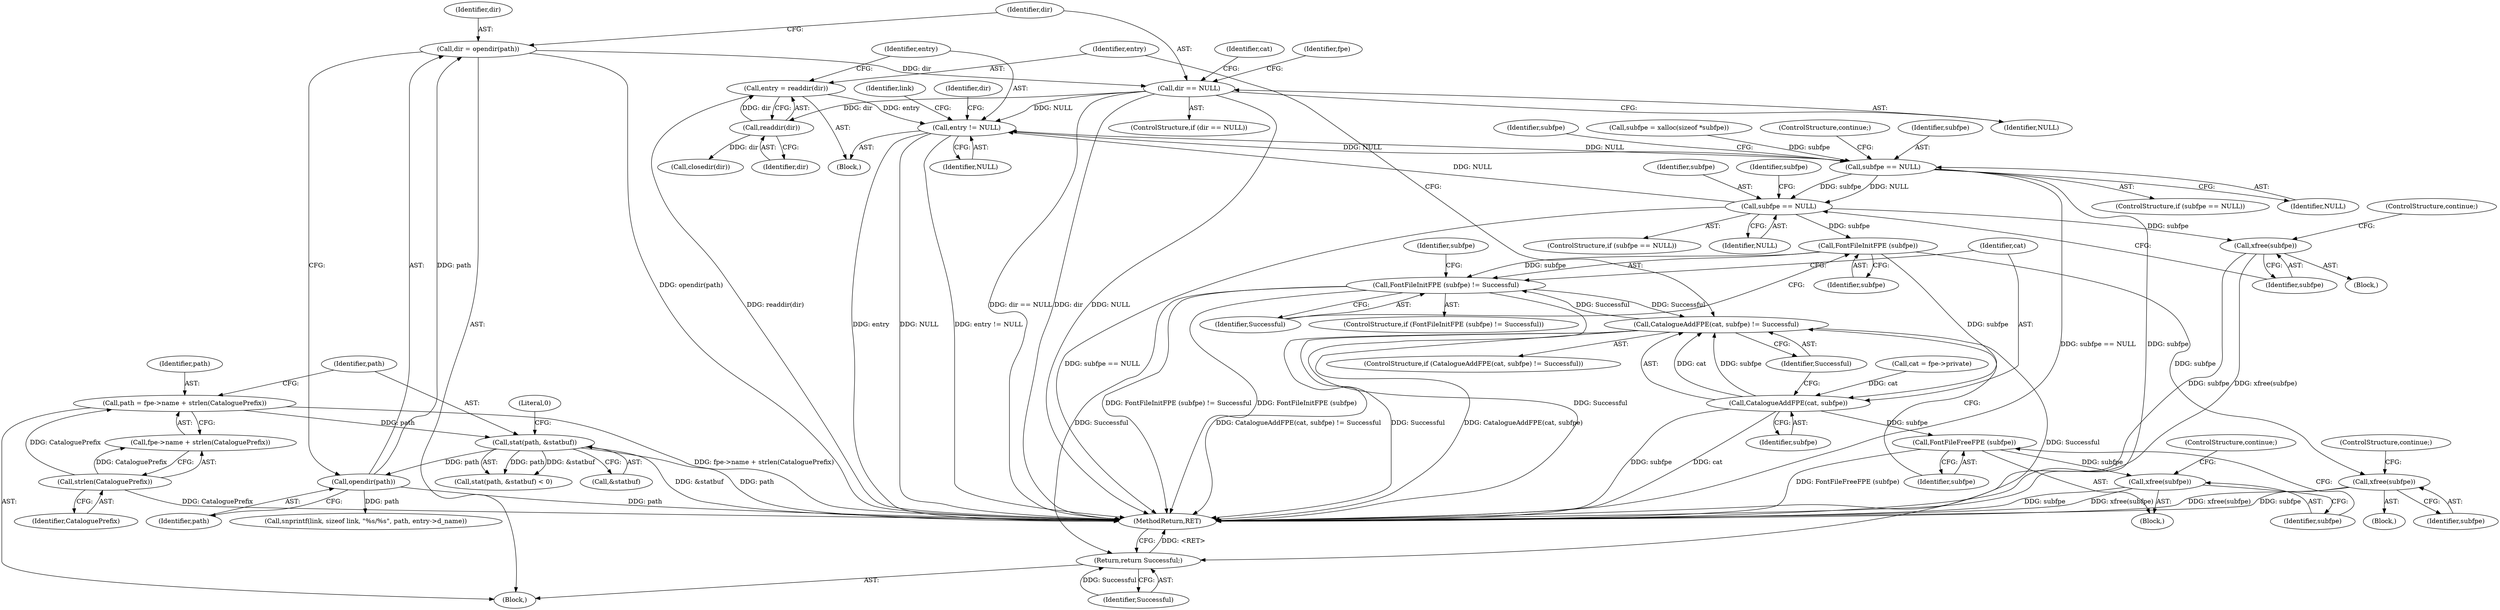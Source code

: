digraph "0_libxfont_5bf703700ee4a5d6eae20da07cb7a29369667aef@API" {
"1000171" [label="(Call,entry = readdir(dir))"];
"1000173" [label="(Call,readdir(dir))"];
"1000159" [label="(Call,dir == NULL)"];
"1000154" [label="(Call,dir = opendir(path))"];
"1000156" [label="(Call,opendir(path))"];
"1000132" [label="(Call,stat(path, &statbuf))"];
"1000121" [label="(Call,path = fpe->name + strlen(CataloguePrefix))"];
"1000127" [label="(Call,strlen(CataloguePrefix))"];
"1000175" [label="(Call,entry != NULL)"];
"1000280" [label="(Call,subfpe == NULL)"];
"1000305" [label="(Call,subfpe == NULL)"];
"1000309" [label="(Call,xfree(subfpe))"];
"1000332" [label="(Call,FontFileInitFPE (subfpe))"];
"1000331" [label="(Call,FontFileInitFPE (subfpe) != Successful)"];
"1000344" [label="(Call,CatalogueAddFPE(cat, subfpe) != Successful)"];
"1000378" [label="(Return,return Successful;)"];
"1000340" [label="(Call,xfree(subfpe))"];
"1000345" [label="(Call,CatalogueAddFPE(cat, subfpe))"];
"1000350" [label="(Call,FontFileFreeFPE (subfpe))"];
"1000352" [label="(Call,xfree(subfpe))"];
"1000180" [label="(Identifier,link)"];
"1000344" [label="(Call,CatalogueAddFPE(cat, subfpe) != Successful)"];
"1000157" [label="(Identifier,path)"];
"1000134" [label="(Call,&statbuf)"];
"1000160" [label="(Identifier,dir)"];
"1000286" [label="(Identifier,subfpe)"];
"1000136" [label="(Literal,0)"];
"1000347" [label="(Identifier,subfpe)"];
"1000179" [label="(Call,snprintf(link, sizeof link, \"%s/%s\", path, entry->d_name))"];
"1000333" [label="(Identifier,subfpe)"];
"1000380" [label="(MethodReturn,RET)"];
"1000172" [label="(Identifier,entry)"];
"1000279" [label="(ControlStructure,if (subfpe == NULL))"];
"1000338" [label="(Identifier,subfpe)"];
"1000123" [label="(Call,fpe->name + strlen(CataloguePrefix))"];
"1000355" [label="(Call,closedir(dir))"];
"1000346" [label="(Identifier,cat)"];
"1000335" [label="(Block,)"];
"1000304" [label="(ControlStructure,if (subfpe == NULL))"];
"1000104" [label="(Block,)"];
"1000273" [label="(Call,subfpe = xalloc(sizeof *subfpe))"];
"1000133" [label="(Identifier,path)"];
"1000283" [label="(ControlStructure,continue;)"];
"1000174" [label="(Identifier,dir)"];
"1000332" [label="(Call,FontFileInitFPE (subfpe))"];
"1000309" [label="(Call,xfree(subfpe))"];
"1000340" [label="(Call,xfree(subfpe))"];
"1000161" [label="(Identifier,NULL)"];
"1000311" [label="(ControlStructure,continue;)"];
"1000132" [label="(Call,stat(path, &statbuf))"];
"1000314" [label="(Identifier,subfpe)"];
"1000127" [label="(Call,strlen(CataloguePrefix))"];
"1000177" [label="(Identifier,NULL)"];
"1000356" [label="(Identifier,dir)"];
"1000306" [label="(Identifier,subfpe)"];
"1000345" [label="(Call,CatalogueAddFPE(cat, subfpe))"];
"1000307" [label="(Identifier,NULL)"];
"1000305" [label="(Call,subfpe == NULL)"];
"1000281" [label="(Identifier,subfpe)"];
"1000131" [label="(Call,stat(path, &statbuf) < 0)"];
"1000164" [label="(Identifier,cat)"];
"1000282" [label="(Identifier,NULL)"];
"1000310" [label="(Identifier,subfpe)"];
"1000159" [label="(Call,dir == NULL)"];
"1000341" [label="(Identifier,subfpe)"];
"1000343" [label="(ControlStructure,if (CatalogueAddFPE(cat, subfpe) != Successful))"];
"1000156" [label="(Call,opendir(path))"];
"1000354" [label="(ControlStructure,continue;)"];
"1000175" [label="(Call,entry != NULL)"];
"1000334" [label="(Identifier,Successful)"];
"1000176" [label="(Identifier,entry)"];
"1000170" [label="(Block,)"];
"1000173" [label="(Call,readdir(dir))"];
"1000331" [label="(Call,FontFileInitFPE (subfpe) != Successful)"];
"1000379" [label="(Identifier,Successful)"];
"1000342" [label="(ControlStructure,continue;)"];
"1000158" [label="(ControlStructure,if (dir == NULL))"];
"1000349" [label="(Block,)"];
"1000121" [label="(Call,path = fpe->name + strlen(CataloguePrefix))"];
"1000171" [label="(Call,entry = readdir(dir))"];
"1000168" [label="(Identifier,fpe)"];
"1000280" [label="(Call,subfpe == NULL)"];
"1000378" [label="(Return,return Successful;)"];
"1000155" [label="(Identifier,dir)"];
"1000351" [label="(Identifier,subfpe)"];
"1000122" [label="(Identifier,path)"];
"1000353" [label="(Identifier,subfpe)"];
"1000352" [label="(Call,xfree(subfpe))"];
"1000330" [label="(ControlStructure,if (FontFileInitFPE (subfpe) != Successful))"];
"1000350" [label="(Call,FontFileFreeFPE (subfpe))"];
"1000308" [label="(Block,)"];
"1000154" [label="(Call,dir = opendir(path))"];
"1000128" [label="(Identifier,CataloguePrefix)"];
"1000348" [label="(Identifier,Successful)"];
"1000106" [label="(Call,cat = fpe->private)"];
"1000171" -> "1000170"  [label="AST: "];
"1000171" -> "1000173"  [label="CFG: "];
"1000172" -> "1000171"  [label="AST: "];
"1000173" -> "1000171"  [label="AST: "];
"1000176" -> "1000171"  [label="CFG: "];
"1000171" -> "1000380"  [label="DDG: readdir(dir)"];
"1000173" -> "1000171"  [label="DDG: dir"];
"1000171" -> "1000175"  [label="DDG: entry"];
"1000173" -> "1000174"  [label="CFG: "];
"1000174" -> "1000173"  [label="AST: "];
"1000159" -> "1000173"  [label="DDG: dir"];
"1000173" -> "1000355"  [label="DDG: dir"];
"1000159" -> "1000158"  [label="AST: "];
"1000159" -> "1000161"  [label="CFG: "];
"1000160" -> "1000159"  [label="AST: "];
"1000161" -> "1000159"  [label="AST: "];
"1000164" -> "1000159"  [label="CFG: "];
"1000168" -> "1000159"  [label="CFG: "];
"1000159" -> "1000380"  [label="DDG: dir == NULL"];
"1000159" -> "1000380"  [label="DDG: dir"];
"1000159" -> "1000380"  [label="DDG: NULL"];
"1000154" -> "1000159"  [label="DDG: dir"];
"1000159" -> "1000175"  [label="DDG: NULL"];
"1000154" -> "1000104"  [label="AST: "];
"1000154" -> "1000156"  [label="CFG: "];
"1000155" -> "1000154"  [label="AST: "];
"1000156" -> "1000154"  [label="AST: "];
"1000160" -> "1000154"  [label="CFG: "];
"1000154" -> "1000380"  [label="DDG: opendir(path)"];
"1000156" -> "1000154"  [label="DDG: path"];
"1000156" -> "1000157"  [label="CFG: "];
"1000157" -> "1000156"  [label="AST: "];
"1000156" -> "1000380"  [label="DDG: path"];
"1000132" -> "1000156"  [label="DDG: path"];
"1000156" -> "1000179"  [label="DDG: path"];
"1000132" -> "1000131"  [label="AST: "];
"1000132" -> "1000134"  [label="CFG: "];
"1000133" -> "1000132"  [label="AST: "];
"1000134" -> "1000132"  [label="AST: "];
"1000136" -> "1000132"  [label="CFG: "];
"1000132" -> "1000380"  [label="DDG: &statbuf"];
"1000132" -> "1000380"  [label="DDG: path"];
"1000132" -> "1000131"  [label="DDG: path"];
"1000132" -> "1000131"  [label="DDG: &statbuf"];
"1000121" -> "1000132"  [label="DDG: path"];
"1000121" -> "1000104"  [label="AST: "];
"1000121" -> "1000123"  [label="CFG: "];
"1000122" -> "1000121"  [label="AST: "];
"1000123" -> "1000121"  [label="AST: "];
"1000133" -> "1000121"  [label="CFG: "];
"1000121" -> "1000380"  [label="DDG: fpe->name + strlen(CataloguePrefix)"];
"1000127" -> "1000121"  [label="DDG: CataloguePrefix"];
"1000127" -> "1000123"  [label="AST: "];
"1000127" -> "1000128"  [label="CFG: "];
"1000128" -> "1000127"  [label="AST: "];
"1000123" -> "1000127"  [label="CFG: "];
"1000127" -> "1000380"  [label="DDG: CataloguePrefix"];
"1000127" -> "1000123"  [label="DDG: CataloguePrefix"];
"1000175" -> "1000170"  [label="AST: "];
"1000175" -> "1000177"  [label="CFG: "];
"1000176" -> "1000175"  [label="AST: "];
"1000177" -> "1000175"  [label="AST: "];
"1000180" -> "1000175"  [label="CFG: "];
"1000356" -> "1000175"  [label="CFG: "];
"1000175" -> "1000380"  [label="DDG: entry"];
"1000175" -> "1000380"  [label="DDG: NULL"];
"1000175" -> "1000380"  [label="DDG: entry != NULL"];
"1000280" -> "1000175"  [label="DDG: NULL"];
"1000305" -> "1000175"  [label="DDG: NULL"];
"1000175" -> "1000280"  [label="DDG: NULL"];
"1000280" -> "1000279"  [label="AST: "];
"1000280" -> "1000282"  [label="CFG: "];
"1000281" -> "1000280"  [label="AST: "];
"1000282" -> "1000280"  [label="AST: "];
"1000283" -> "1000280"  [label="CFG: "];
"1000286" -> "1000280"  [label="CFG: "];
"1000280" -> "1000380"  [label="DDG: subfpe == NULL"];
"1000280" -> "1000380"  [label="DDG: subfpe"];
"1000273" -> "1000280"  [label="DDG: subfpe"];
"1000280" -> "1000305"  [label="DDG: subfpe"];
"1000280" -> "1000305"  [label="DDG: NULL"];
"1000305" -> "1000304"  [label="AST: "];
"1000305" -> "1000307"  [label="CFG: "];
"1000306" -> "1000305"  [label="AST: "];
"1000307" -> "1000305"  [label="AST: "];
"1000310" -> "1000305"  [label="CFG: "];
"1000314" -> "1000305"  [label="CFG: "];
"1000305" -> "1000380"  [label="DDG: subfpe == NULL"];
"1000305" -> "1000309"  [label="DDG: subfpe"];
"1000305" -> "1000332"  [label="DDG: subfpe"];
"1000309" -> "1000308"  [label="AST: "];
"1000309" -> "1000310"  [label="CFG: "];
"1000310" -> "1000309"  [label="AST: "];
"1000311" -> "1000309"  [label="CFG: "];
"1000309" -> "1000380"  [label="DDG: subfpe"];
"1000309" -> "1000380"  [label="DDG: xfree(subfpe)"];
"1000332" -> "1000331"  [label="AST: "];
"1000332" -> "1000333"  [label="CFG: "];
"1000333" -> "1000332"  [label="AST: "];
"1000334" -> "1000332"  [label="CFG: "];
"1000332" -> "1000331"  [label="DDG: subfpe"];
"1000332" -> "1000340"  [label="DDG: subfpe"];
"1000332" -> "1000345"  [label="DDG: subfpe"];
"1000331" -> "1000330"  [label="AST: "];
"1000331" -> "1000334"  [label="CFG: "];
"1000334" -> "1000331"  [label="AST: "];
"1000338" -> "1000331"  [label="CFG: "];
"1000346" -> "1000331"  [label="CFG: "];
"1000331" -> "1000380"  [label="DDG: Successful"];
"1000331" -> "1000380"  [label="DDG: FontFileInitFPE (subfpe) != Successful"];
"1000331" -> "1000380"  [label="DDG: FontFileInitFPE (subfpe)"];
"1000344" -> "1000331"  [label="DDG: Successful"];
"1000331" -> "1000344"  [label="DDG: Successful"];
"1000331" -> "1000378"  [label="DDG: Successful"];
"1000344" -> "1000343"  [label="AST: "];
"1000344" -> "1000348"  [label="CFG: "];
"1000345" -> "1000344"  [label="AST: "];
"1000348" -> "1000344"  [label="AST: "];
"1000172" -> "1000344"  [label="CFG: "];
"1000351" -> "1000344"  [label="CFG: "];
"1000344" -> "1000380"  [label="DDG: CatalogueAddFPE(cat, subfpe) != Successful"];
"1000344" -> "1000380"  [label="DDG: Successful"];
"1000344" -> "1000380"  [label="DDG: CatalogueAddFPE(cat, subfpe)"];
"1000345" -> "1000344"  [label="DDG: cat"];
"1000345" -> "1000344"  [label="DDG: subfpe"];
"1000344" -> "1000378"  [label="DDG: Successful"];
"1000378" -> "1000104"  [label="AST: "];
"1000378" -> "1000379"  [label="CFG: "];
"1000379" -> "1000378"  [label="AST: "];
"1000380" -> "1000378"  [label="CFG: "];
"1000378" -> "1000380"  [label="DDG: <RET>"];
"1000379" -> "1000378"  [label="DDG: Successful"];
"1000340" -> "1000335"  [label="AST: "];
"1000340" -> "1000341"  [label="CFG: "];
"1000341" -> "1000340"  [label="AST: "];
"1000342" -> "1000340"  [label="CFG: "];
"1000340" -> "1000380"  [label="DDG: xfree(subfpe)"];
"1000340" -> "1000380"  [label="DDG: subfpe"];
"1000345" -> "1000347"  [label="CFG: "];
"1000346" -> "1000345"  [label="AST: "];
"1000347" -> "1000345"  [label="AST: "];
"1000348" -> "1000345"  [label="CFG: "];
"1000345" -> "1000380"  [label="DDG: subfpe"];
"1000345" -> "1000380"  [label="DDG: cat"];
"1000106" -> "1000345"  [label="DDG: cat"];
"1000345" -> "1000350"  [label="DDG: subfpe"];
"1000350" -> "1000349"  [label="AST: "];
"1000350" -> "1000351"  [label="CFG: "];
"1000351" -> "1000350"  [label="AST: "];
"1000353" -> "1000350"  [label="CFG: "];
"1000350" -> "1000380"  [label="DDG: FontFileFreeFPE (subfpe)"];
"1000350" -> "1000352"  [label="DDG: subfpe"];
"1000352" -> "1000349"  [label="AST: "];
"1000352" -> "1000353"  [label="CFG: "];
"1000353" -> "1000352"  [label="AST: "];
"1000354" -> "1000352"  [label="CFG: "];
"1000352" -> "1000380"  [label="DDG: subfpe"];
"1000352" -> "1000380"  [label="DDG: xfree(subfpe)"];
}
